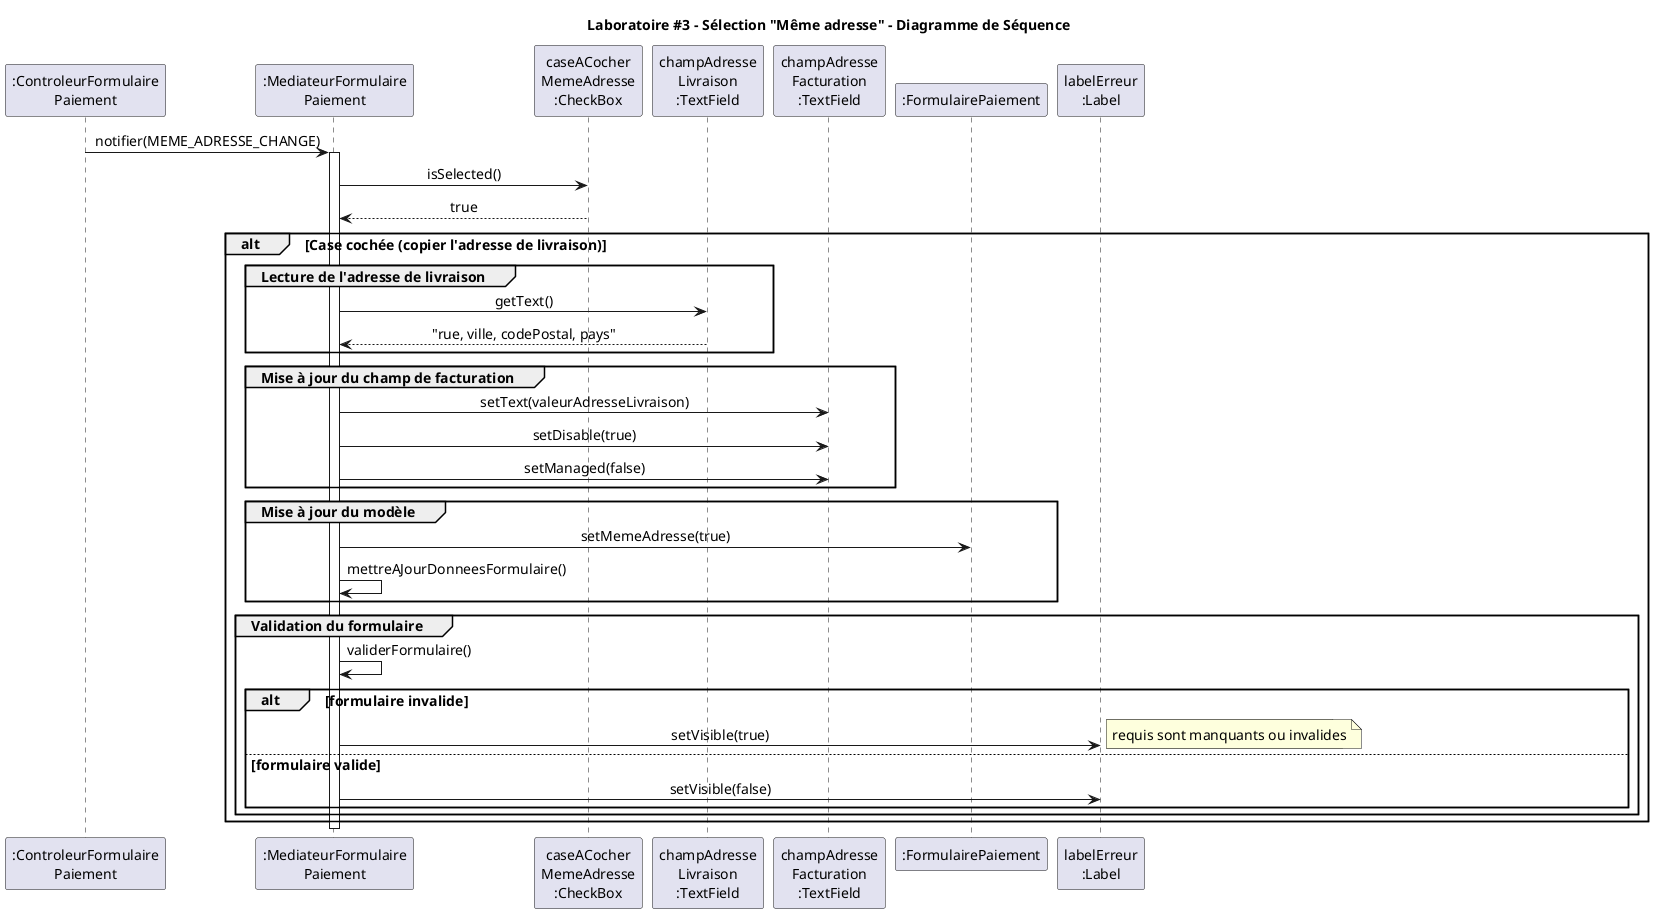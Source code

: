 @startuml MemeAdresseSelection
skinparam defaultFontSize 14
skinparam sequenceMessageAlign center

title Laboratoire #3 - Sélection "Même adresse" - Diagramme de Séquence

participant ":ControleurFormulaire\nPaiement" as Controleur
participant ":MediateurFormulaire\nPaiement" as Mediateur
participant "caseACocher\nMemeAdresse\n:CheckBox" as CheckBox
participant "champAdresse\nLivraison\n:TextField" as AdresseLiv
participant "champAdresse\nFacturation\n:TextField" as AdresseFactu
participant ":FormulairePaiement" as Formulaire
participant "labelErreur\n:Label" as Label

Controleur -> Mediateur : notifier(MEME_ADRESSE_CHANGE)
activate Mediateur

Mediateur -> CheckBox : isSelected()
CheckBox --> Mediateur : true

alt Case cochée (copier l'adresse de livraison)
    group Lecture de l'adresse de livraison
        Mediateur -> AdresseLiv : getText()
        AdresseLiv --> Mediateur : "rue, ville, codePostal, pays"
    end

    group Mise à jour du champ de facturation
        Mediateur -> AdresseFactu : setText(valeurAdresseLivraison)
        Mediateur -> AdresseFactu : setDisable(true)
        Mediateur -> AdresseFactu : setManaged(false)
    end

    group Mise à jour du modèle
        Mediateur -> Formulaire : setMemeAdresse(true)
        Mediateur -> Mediateur : mettreAJourDonneesFormulaire()
    end

    group Validation du formulaire
        Mediateur -> Mediateur : validerFormulaire()
        alt formulaire invalide
            Mediateur -> Label : setVisible(true)
            note right: Affiche une erreur si des champs
            note right: requis sont manquants ou invalides
        else formulaire valide
            Mediateur -> Label : setVisible(false)
        end
    end
end

deactivate Mediateur
@enduml
